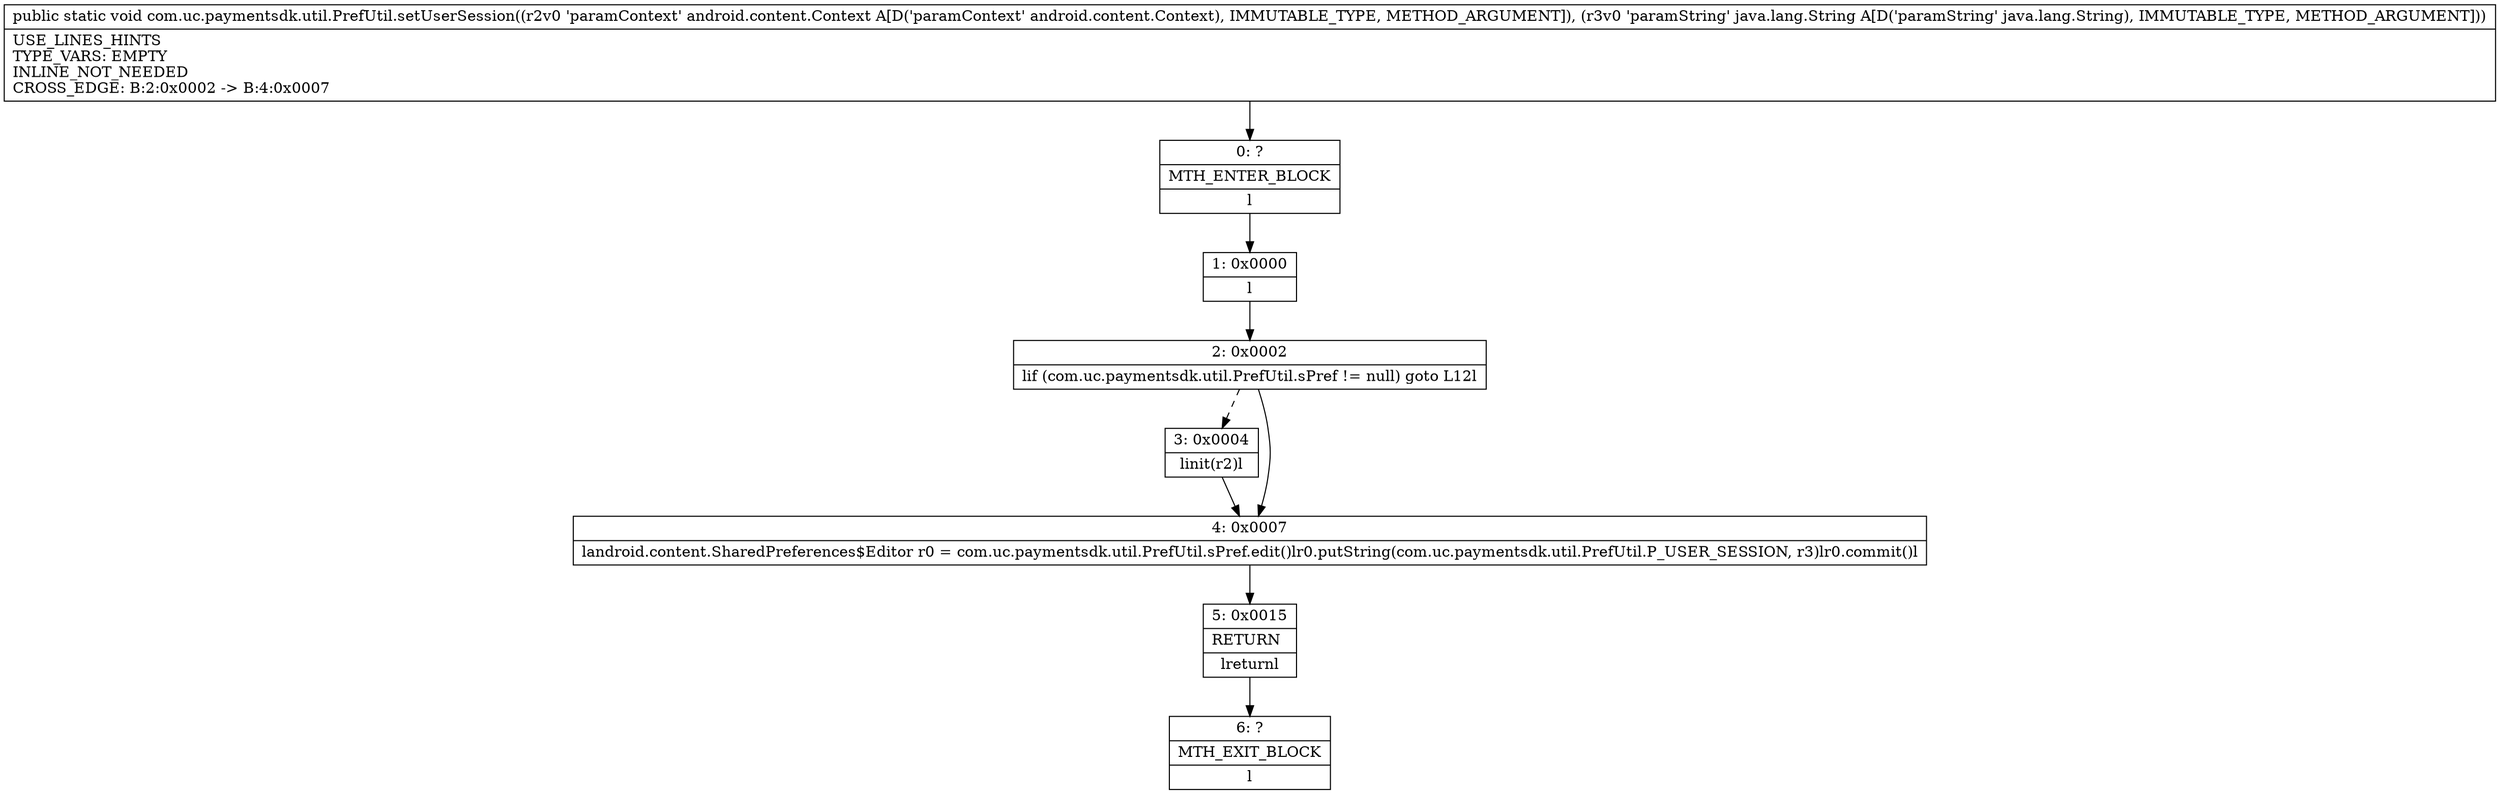 digraph "CFG forcom.uc.paymentsdk.util.PrefUtil.setUserSession(Landroid\/content\/Context;Ljava\/lang\/String;)V" {
Node_0 [shape=record,label="{0\:\ ?|MTH_ENTER_BLOCK\l|l}"];
Node_1 [shape=record,label="{1\:\ 0x0000|l}"];
Node_2 [shape=record,label="{2\:\ 0x0002|lif (com.uc.paymentsdk.util.PrefUtil.sPref != null) goto L12l}"];
Node_3 [shape=record,label="{3\:\ 0x0004|linit(r2)l}"];
Node_4 [shape=record,label="{4\:\ 0x0007|landroid.content.SharedPreferences$Editor r0 = com.uc.paymentsdk.util.PrefUtil.sPref.edit()lr0.putString(com.uc.paymentsdk.util.PrefUtil.P_USER_SESSION, r3)lr0.commit()l}"];
Node_5 [shape=record,label="{5\:\ 0x0015|RETURN\l|lreturnl}"];
Node_6 [shape=record,label="{6\:\ ?|MTH_EXIT_BLOCK\l|l}"];
MethodNode[shape=record,label="{public static void com.uc.paymentsdk.util.PrefUtil.setUserSession((r2v0 'paramContext' android.content.Context A[D('paramContext' android.content.Context), IMMUTABLE_TYPE, METHOD_ARGUMENT]), (r3v0 'paramString' java.lang.String A[D('paramString' java.lang.String), IMMUTABLE_TYPE, METHOD_ARGUMENT]))  | USE_LINES_HINTS\lTYPE_VARS: EMPTY\lINLINE_NOT_NEEDED\lCROSS_EDGE: B:2:0x0002 \-\> B:4:0x0007\l}"];
MethodNode -> Node_0;
Node_0 -> Node_1;
Node_1 -> Node_2;
Node_2 -> Node_3[style=dashed];
Node_2 -> Node_4;
Node_3 -> Node_4;
Node_4 -> Node_5;
Node_5 -> Node_6;
}

